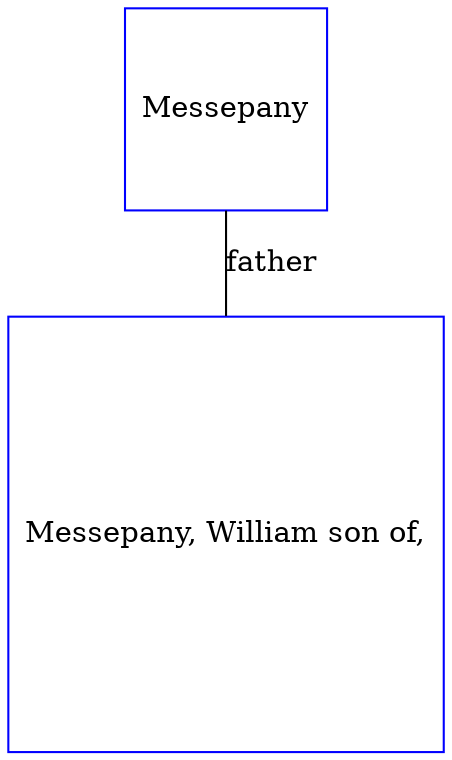 digraph D {
    edge [dir=none];    node [shape=box];    "001663"   [label="Messepany", shape=box, regular=1, color="blue"] ;
"001662"   [label="Messepany, William son of,", shape=box, regular=1, color="blue"] ;
001663->001662 [label="father",arrowsize=0.0]; 
}